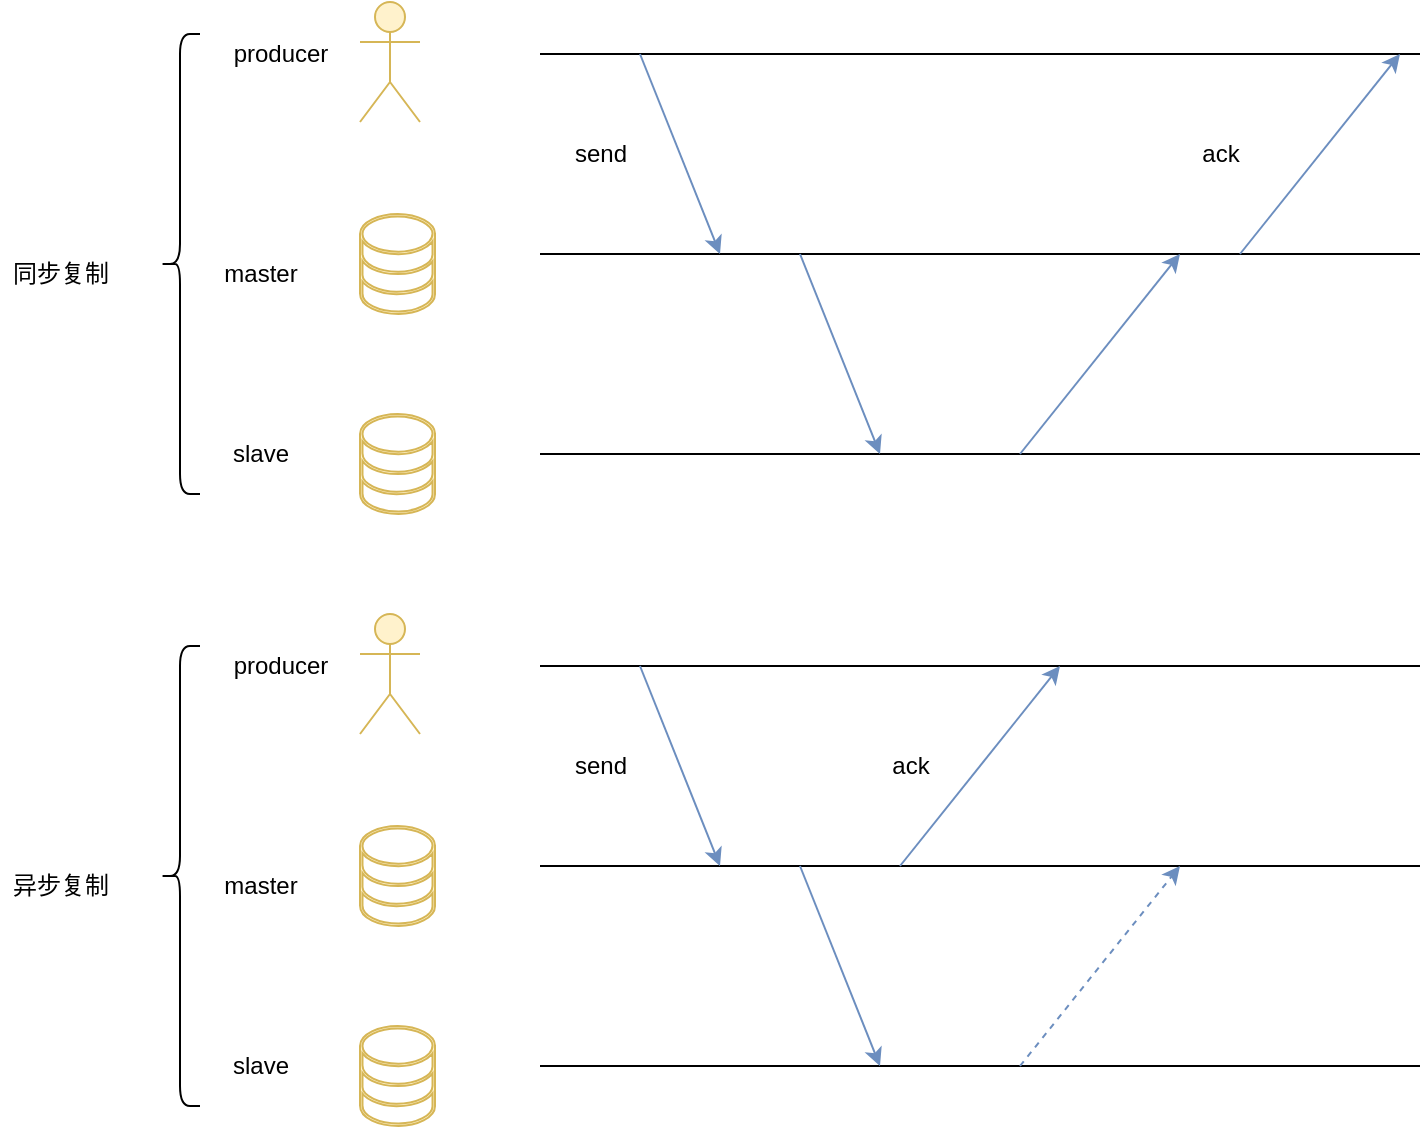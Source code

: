 <mxfile version="15.8.4" type="device"><diagram id="5i-SsgHhf8DOt3utUZu1" name="第 1 页"><mxGraphModel dx="1773" dy="625" grid="1" gridSize="10" guides="1" tooltips="1" connect="1" arrows="1" fold="1" page="1" pageScale="1" pageWidth="827" pageHeight="1169" math="0" shadow="0"><root><mxCell id="0"/><mxCell id="1" parent="0"/><mxCell id="yipoFdK-gPN6kLrnrqfp-1" value="" style="shape=umlActor;verticalLabelPosition=bottom;verticalAlign=top;html=1;outlineConnect=0;fillColor=#fff2cc;strokeColor=#d6b656;" vertex="1" parent="1"><mxGeometry x="130" y="204" width="30" height="60" as="geometry"/></mxCell><mxCell id="yipoFdK-gPN6kLrnrqfp-4" value="" style="endArrow=none;html=1;rounded=0;" edge="1" parent="1"><mxGeometry width="50" height="50" relative="1" as="geometry"><mxPoint x="220" y="230" as="sourcePoint"/><mxPoint x="660" y="230" as="targetPoint"/></mxGeometry></mxCell><mxCell id="yipoFdK-gPN6kLrnrqfp-5" value="" style="endArrow=none;html=1;rounded=0;" edge="1" parent="1"><mxGeometry width="50" height="50" relative="1" as="geometry"><mxPoint x="220" y="330" as="sourcePoint"/><mxPoint x="660" y="330" as="targetPoint"/></mxGeometry></mxCell><mxCell id="yipoFdK-gPN6kLrnrqfp-6" value="" style="sketch=0;pointerEvents=1;shadow=0;dashed=0;html=1;aspect=fixed;labelPosition=center;verticalLabelPosition=bottom;verticalAlign=top;align=center;outlineConnect=0;shape=mxgraph.vvd.storage;fillColor=#fff2cc;strokeColor=#d6b656;" vertex="1" parent="1"><mxGeometry x="130" y="310" width="37.5" height="50" as="geometry"/></mxCell><mxCell id="yipoFdK-gPN6kLrnrqfp-7" value="" style="endArrow=none;html=1;rounded=0;" edge="1" parent="1"><mxGeometry width="50" height="50" relative="1" as="geometry"><mxPoint x="220" y="430" as="sourcePoint"/><mxPoint x="660" y="430" as="targetPoint"/></mxGeometry></mxCell><mxCell id="yipoFdK-gPN6kLrnrqfp-8" value="" style="sketch=0;pointerEvents=1;shadow=0;dashed=0;html=1;aspect=fixed;labelPosition=center;verticalLabelPosition=bottom;verticalAlign=top;align=center;outlineConnect=0;shape=mxgraph.vvd.storage;fillColor=#fff2cc;strokeColor=#d6b656;" vertex="1" parent="1"><mxGeometry x="130" y="410" width="37.5" height="50" as="geometry"/></mxCell><mxCell id="yipoFdK-gPN6kLrnrqfp-9" value="producer" style="text;html=1;align=center;verticalAlign=middle;resizable=0;points=[];autosize=1;strokeColor=none;fillColor=none;" vertex="1" parent="1"><mxGeometry x="60" y="220" width="60" height="20" as="geometry"/></mxCell><mxCell id="yipoFdK-gPN6kLrnrqfp-10" value="master" style="text;html=1;align=center;verticalAlign=middle;resizable=0;points=[];autosize=1;strokeColor=none;fillColor=none;" vertex="1" parent="1"><mxGeometry x="55" y="330" width="50" height="20" as="geometry"/></mxCell><mxCell id="yipoFdK-gPN6kLrnrqfp-11" value="slave" style="text;html=1;align=center;verticalAlign=middle;resizable=0;points=[];autosize=1;strokeColor=none;fillColor=none;" vertex="1" parent="1"><mxGeometry x="60" y="420" width="40" height="20" as="geometry"/></mxCell><mxCell id="yipoFdK-gPN6kLrnrqfp-12" value="" style="endArrow=classic;html=1;rounded=0;fillColor=#dae8fc;strokeColor=#6c8ebf;" edge="1" parent="1"><mxGeometry width="50" height="50" relative="1" as="geometry"><mxPoint x="270" y="230" as="sourcePoint"/><mxPoint x="310" y="330" as="targetPoint"/></mxGeometry></mxCell><mxCell id="yipoFdK-gPN6kLrnrqfp-13" value="" style="endArrow=classic;html=1;rounded=0;fillColor=#dae8fc;strokeColor=#6c8ebf;" edge="1" parent="1"><mxGeometry width="50" height="50" relative="1" as="geometry"><mxPoint x="350" y="330" as="sourcePoint"/><mxPoint x="390" y="430" as="targetPoint"/></mxGeometry></mxCell><mxCell id="yipoFdK-gPN6kLrnrqfp-14" value="" style="endArrow=classic;html=1;rounded=0;fillColor=#dae8fc;strokeColor=#6c8ebf;" edge="1" parent="1"><mxGeometry width="50" height="50" relative="1" as="geometry"><mxPoint x="460" y="430" as="sourcePoint"/><mxPoint x="540" y="330" as="targetPoint"/></mxGeometry></mxCell><mxCell id="yipoFdK-gPN6kLrnrqfp-15" value="" style="endArrow=classic;html=1;rounded=0;fillColor=#dae8fc;strokeColor=#6c8ebf;" edge="1" parent="1"><mxGeometry width="50" height="50" relative="1" as="geometry"><mxPoint x="570" y="330" as="sourcePoint"/><mxPoint x="650" y="230" as="targetPoint"/></mxGeometry></mxCell><mxCell id="yipoFdK-gPN6kLrnrqfp-16" value="send" style="text;html=1;align=center;verticalAlign=middle;resizable=0;points=[];autosize=1;strokeColor=none;fillColor=none;" vertex="1" parent="1"><mxGeometry x="230" y="270" width="40" height="20" as="geometry"/></mxCell><mxCell id="yipoFdK-gPN6kLrnrqfp-17" value="ack" style="text;html=1;align=center;verticalAlign=middle;resizable=0;points=[];autosize=1;strokeColor=none;fillColor=none;" vertex="1" parent="1"><mxGeometry x="545" y="270" width="30" height="20" as="geometry"/></mxCell><mxCell id="yipoFdK-gPN6kLrnrqfp-33" value="" style="shape=umlActor;verticalLabelPosition=bottom;verticalAlign=top;html=1;outlineConnect=0;fillColor=#fff2cc;strokeColor=#d6b656;" vertex="1" parent="1"><mxGeometry x="130" y="510" width="30" height="60" as="geometry"/></mxCell><mxCell id="yipoFdK-gPN6kLrnrqfp-34" value="" style="endArrow=none;html=1;rounded=0;" edge="1" parent="1"><mxGeometry width="50" height="50" relative="1" as="geometry"><mxPoint x="220" y="536" as="sourcePoint"/><mxPoint x="660" y="536" as="targetPoint"/></mxGeometry></mxCell><mxCell id="yipoFdK-gPN6kLrnrqfp-35" value="" style="endArrow=none;html=1;rounded=0;" edge="1" parent="1"><mxGeometry width="50" height="50" relative="1" as="geometry"><mxPoint x="220" y="636" as="sourcePoint"/><mxPoint x="660" y="636" as="targetPoint"/></mxGeometry></mxCell><mxCell id="yipoFdK-gPN6kLrnrqfp-36" value="" style="sketch=0;pointerEvents=1;shadow=0;dashed=0;html=1;aspect=fixed;labelPosition=center;verticalLabelPosition=bottom;verticalAlign=top;align=center;outlineConnect=0;shape=mxgraph.vvd.storage;fillColor=#fff2cc;strokeColor=#d6b656;" vertex="1" parent="1"><mxGeometry x="130" y="616" width="37.5" height="50" as="geometry"/></mxCell><mxCell id="yipoFdK-gPN6kLrnrqfp-37" value="" style="endArrow=none;html=1;rounded=0;" edge="1" parent="1"><mxGeometry width="50" height="50" relative="1" as="geometry"><mxPoint x="220" y="736" as="sourcePoint"/><mxPoint x="660" y="736" as="targetPoint"/></mxGeometry></mxCell><mxCell id="yipoFdK-gPN6kLrnrqfp-38" value="" style="sketch=0;pointerEvents=1;shadow=0;dashed=0;html=1;aspect=fixed;labelPosition=center;verticalLabelPosition=bottom;verticalAlign=top;align=center;outlineConnect=0;shape=mxgraph.vvd.storage;fillColor=#fff2cc;strokeColor=#d6b656;" vertex="1" parent="1"><mxGeometry x="130" y="716" width="37.5" height="50" as="geometry"/></mxCell><mxCell id="yipoFdK-gPN6kLrnrqfp-39" value="producer" style="text;html=1;align=center;verticalAlign=middle;resizable=0;points=[];autosize=1;strokeColor=none;fillColor=none;" vertex="1" parent="1"><mxGeometry x="60" y="526" width="60" height="20" as="geometry"/></mxCell><mxCell id="yipoFdK-gPN6kLrnrqfp-40" value="master" style="text;html=1;align=center;verticalAlign=middle;resizable=0;points=[];autosize=1;strokeColor=none;fillColor=none;" vertex="1" parent="1"><mxGeometry x="55" y="636" width="50" height="20" as="geometry"/></mxCell><mxCell id="yipoFdK-gPN6kLrnrqfp-41" value="slave" style="text;html=1;align=center;verticalAlign=middle;resizable=0;points=[];autosize=1;strokeColor=none;fillColor=none;" vertex="1" parent="1"><mxGeometry x="60" y="726" width="40" height="20" as="geometry"/></mxCell><mxCell id="yipoFdK-gPN6kLrnrqfp-42" value="" style="endArrow=classic;html=1;rounded=0;fillColor=#dae8fc;strokeColor=#6c8ebf;" edge="1" parent="1"><mxGeometry width="50" height="50" relative="1" as="geometry"><mxPoint x="270" y="536" as="sourcePoint"/><mxPoint x="310" y="636" as="targetPoint"/></mxGeometry></mxCell><mxCell id="yipoFdK-gPN6kLrnrqfp-43" value="" style="endArrow=classic;html=1;rounded=0;fillColor=#dae8fc;strokeColor=#6c8ebf;" edge="1" parent="1"><mxGeometry width="50" height="50" relative="1" as="geometry"><mxPoint x="350" y="636" as="sourcePoint"/><mxPoint x="390" y="736" as="targetPoint"/></mxGeometry></mxCell><mxCell id="yipoFdK-gPN6kLrnrqfp-44" value="" style="endArrow=classic;html=1;rounded=0;fillColor=#dae8fc;strokeColor=#6c8ebf;dashed=1;" edge="1" parent="1"><mxGeometry width="50" height="50" relative="1" as="geometry"><mxPoint x="460" y="736" as="sourcePoint"/><mxPoint x="540" y="636" as="targetPoint"/></mxGeometry></mxCell><mxCell id="yipoFdK-gPN6kLrnrqfp-46" value="send" style="text;html=1;align=center;verticalAlign=middle;resizable=0;points=[];autosize=1;strokeColor=none;fillColor=none;" vertex="1" parent="1"><mxGeometry x="230" y="576" width="40" height="20" as="geometry"/></mxCell><mxCell id="yipoFdK-gPN6kLrnrqfp-47" value="ack" style="text;html=1;align=center;verticalAlign=middle;resizable=0;points=[];autosize=1;strokeColor=none;fillColor=none;" vertex="1" parent="1"><mxGeometry x="390" y="576" width="30" height="20" as="geometry"/></mxCell><mxCell id="yipoFdK-gPN6kLrnrqfp-48" value="" style="shape=curlyBracket;whiteSpace=wrap;html=1;rounded=1;" vertex="1" parent="1"><mxGeometry x="30" y="220" width="20" height="230" as="geometry"/></mxCell><mxCell id="yipoFdK-gPN6kLrnrqfp-49" value="同步复制" style="text;html=1;align=center;verticalAlign=middle;resizable=0;points=[];autosize=1;strokeColor=none;fillColor=none;" vertex="1" parent="1"><mxGeometry x="-50" y="330" width="60" height="20" as="geometry"/></mxCell><mxCell id="yipoFdK-gPN6kLrnrqfp-50" value="" style="shape=curlyBracket;whiteSpace=wrap;html=1;rounded=1;" vertex="1" parent="1"><mxGeometry x="30" y="526" width="20" height="230" as="geometry"/></mxCell><mxCell id="yipoFdK-gPN6kLrnrqfp-51" value="异步复制" style="text;html=1;align=center;verticalAlign=middle;resizable=0;points=[];autosize=1;strokeColor=none;fillColor=none;" vertex="1" parent="1"><mxGeometry x="-50" y="636" width="60" height="20" as="geometry"/></mxCell><mxCell id="yipoFdK-gPN6kLrnrqfp-52" value="" style="endArrow=classic;html=1;rounded=0;fillColor=#dae8fc;strokeColor=#6c8ebf;" edge="1" parent="1"><mxGeometry width="50" height="50" relative="1" as="geometry"><mxPoint x="400" y="636" as="sourcePoint"/><mxPoint x="480" y="536" as="targetPoint"/></mxGeometry></mxCell></root></mxGraphModel></diagram></mxfile>